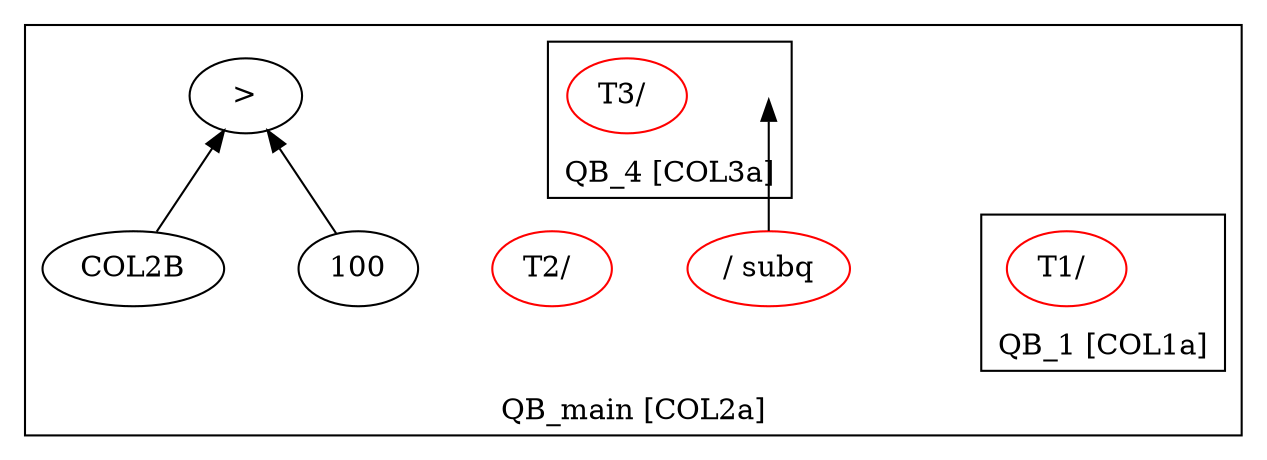 digraph example1 {
    rankdir=BT;
    nodesep=0.5;
    ordering="in";
  subgraph cluster_QB_main {
    label = "QB_main [COL2a]";
    "QB_main_pt"[shape=point, color=white];
    "QUN_5"[label="/ subq", color=red]
    "QUN_5" -> "QB_4_pt";
  subgraph cluster_QB_4 {
    label = "QB_4 [COL3a]";
    "QB_4_pt"[shape=point, color=white];
    "QUN_3"[label="T3/ ", color=red]
}
    "QUN_2"[label="T2/ ", color=red]
    exprnode0x7fa844c33ac8[label=">"];
    exprnode0x7fa844c32ca8 -> exprnode0x7fa844c33ac8;
    exprnode0x7fa844c33a78 -> exprnode0x7fa844c33ac8;
    exprnode0x7fa844c32ca8[label="COL2B"];
    exprnode0x7fa844c33a78[label="100"];
  subgraph cluster_QB_1 {
    label = "QB_1 [COL1a]";
    "QB_1_pt"[shape=point, color=white];
    "QUN_0"[label="T1/ ", color=red]
}
}
}
